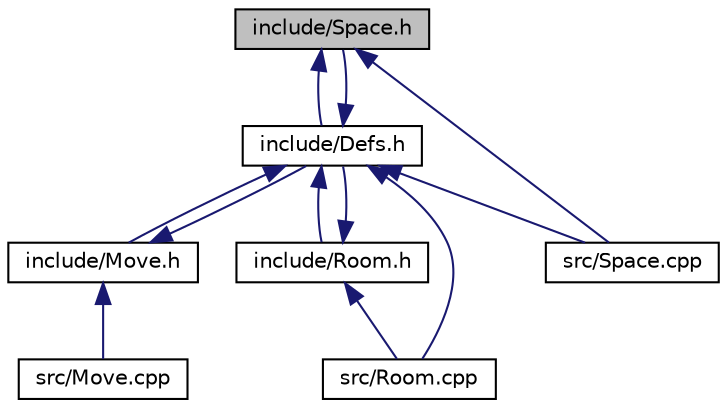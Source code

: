 digraph "include/Space.h"
{
  edge [fontname="Helvetica",fontsize="10",labelfontname="Helvetica",labelfontsize="10"];
  node [fontname="Helvetica",fontsize="10",shape=record];
  Node5 [label="include/Space.h",height=0.2,width=0.4,color="black", fillcolor="grey75", style="filled", fontcolor="black"];
  Node5 -> Node6 [dir="back",color="midnightblue",fontsize="10",style="solid",fontname="Helvetica"];
  Node6 [label="include/Defs.h",height=0.2,width=0.4,color="black", fillcolor="white", style="filled",URL="$_defs_8h.html"];
  Node6 -> Node7 [dir="back",color="midnightblue",fontsize="10",style="solid",fontname="Helvetica"];
  Node7 [label="include/Move.h",height=0.2,width=0.4,color="black", fillcolor="white", style="filled",URL="$_move_8h.html"];
  Node7 -> Node6 [dir="back",color="midnightblue",fontsize="10",style="solid",fontname="Helvetica"];
  Node7 -> Node8 [dir="back",color="midnightblue",fontsize="10",style="solid",fontname="Helvetica"];
  Node8 [label="src/Move.cpp",height=0.2,width=0.4,color="black", fillcolor="white", style="filled",URL="$_move_8cpp.html"];
  Node6 -> Node9 [dir="back",color="midnightblue",fontsize="10",style="solid",fontname="Helvetica"];
  Node9 [label="include/Room.h",height=0.2,width=0.4,color="black", fillcolor="white", style="filled",URL="$_room_8h.html"];
  Node9 -> Node6 [dir="back",color="midnightblue",fontsize="10",style="solid",fontname="Helvetica"];
  Node9 -> Node10 [dir="back",color="midnightblue",fontsize="10",style="solid",fontname="Helvetica"];
  Node10 [label="src/Room.cpp",height=0.2,width=0.4,color="black", fillcolor="white", style="filled",URL="$_room_8cpp.html"];
  Node6 -> Node5 [dir="back",color="midnightblue",fontsize="10",style="solid",fontname="Helvetica"];
  Node6 -> Node10 [dir="back",color="midnightblue",fontsize="10",style="solid",fontname="Helvetica"];
  Node6 -> Node11 [dir="back",color="midnightblue",fontsize="10",style="solid",fontname="Helvetica"];
  Node11 [label="src/Space.cpp",height=0.2,width=0.4,color="black", fillcolor="white", style="filled",URL="$_space_8cpp.html"];
  Node5 -> Node11 [dir="back",color="midnightblue",fontsize="10",style="solid",fontname="Helvetica"];
}
